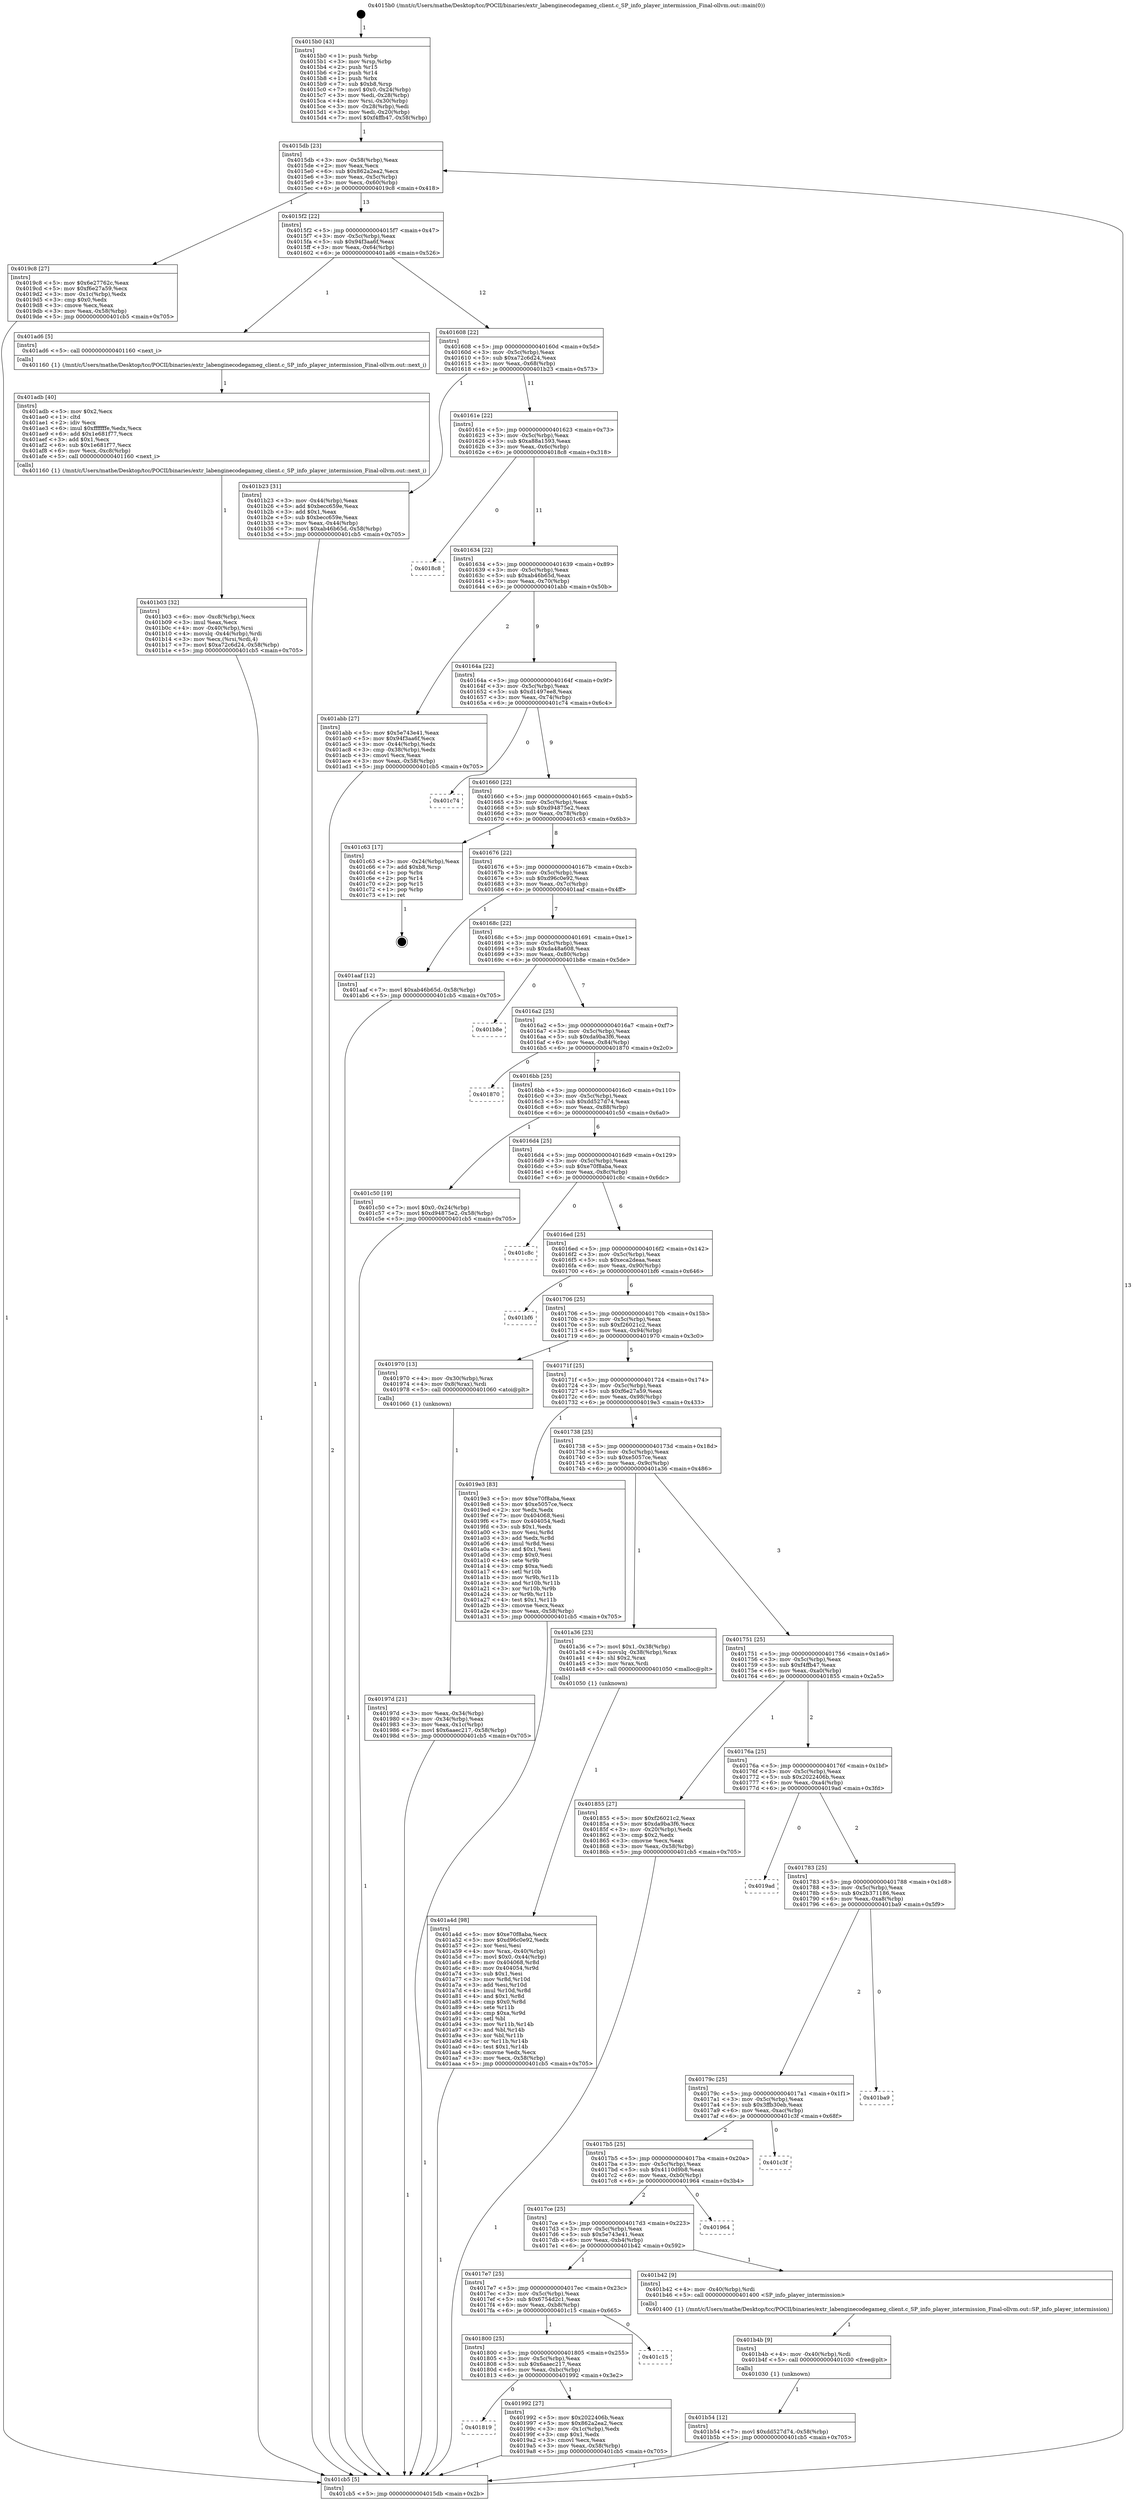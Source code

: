 digraph "0x4015b0" {
  label = "0x4015b0 (/mnt/c/Users/mathe/Desktop/tcc/POCII/binaries/extr_labenginecodegameg_client.c_SP_info_player_intermission_Final-ollvm.out::main(0))"
  labelloc = "t"
  node[shape=record]

  Entry [label="",width=0.3,height=0.3,shape=circle,fillcolor=black,style=filled]
  "0x4015db" [label="{
     0x4015db [23]\l
     | [instrs]\l
     &nbsp;&nbsp;0x4015db \<+3\>: mov -0x58(%rbp),%eax\l
     &nbsp;&nbsp;0x4015de \<+2\>: mov %eax,%ecx\l
     &nbsp;&nbsp;0x4015e0 \<+6\>: sub $0x862a2ea2,%ecx\l
     &nbsp;&nbsp;0x4015e6 \<+3\>: mov %eax,-0x5c(%rbp)\l
     &nbsp;&nbsp;0x4015e9 \<+3\>: mov %ecx,-0x60(%rbp)\l
     &nbsp;&nbsp;0x4015ec \<+6\>: je 00000000004019c8 \<main+0x418\>\l
  }"]
  "0x4019c8" [label="{
     0x4019c8 [27]\l
     | [instrs]\l
     &nbsp;&nbsp;0x4019c8 \<+5\>: mov $0x6e27762c,%eax\l
     &nbsp;&nbsp;0x4019cd \<+5\>: mov $0xf6e27a59,%ecx\l
     &nbsp;&nbsp;0x4019d2 \<+3\>: mov -0x1c(%rbp),%edx\l
     &nbsp;&nbsp;0x4019d5 \<+3\>: cmp $0x0,%edx\l
     &nbsp;&nbsp;0x4019d8 \<+3\>: cmove %ecx,%eax\l
     &nbsp;&nbsp;0x4019db \<+3\>: mov %eax,-0x58(%rbp)\l
     &nbsp;&nbsp;0x4019de \<+5\>: jmp 0000000000401cb5 \<main+0x705\>\l
  }"]
  "0x4015f2" [label="{
     0x4015f2 [22]\l
     | [instrs]\l
     &nbsp;&nbsp;0x4015f2 \<+5\>: jmp 00000000004015f7 \<main+0x47\>\l
     &nbsp;&nbsp;0x4015f7 \<+3\>: mov -0x5c(%rbp),%eax\l
     &nbsp;&nbsp;0x4015fa \<+5\>: sub $0x94f3aa6f,%eax\l
     &nbsp;&nbsp;0x4015ff \<+3\>: mov %eax,-0x64(%rbp)\l
     &nbsp;&nbsp;0x401602 \<+6\>: je 0000000000401ad6 \<main+0x526\>\l
  }"]
  Exit [label="",width=0.3,height=0.3,shape=circle,fillcolor=black,style=filled,peripheries=2]
  "0x401ad6" [label="{
     0x401ad6 [5]\l
     | [instrs]\l
     &nbsp;&nbsp;0x401ad6 \<+5\>: call 0000000000401160 \<next_i\>\l
     | [calls]\l
     &nbsp;&nbsp;0x401160 \{1\} (/mnt/c/Users/mathe/Desktop/tcc/POCII/binaries/extr_labenginecodegameg_client.c_SP_info_player_intermission_Final-ollvm.out::next_i)\l
  }"]
  "0x401608" [label="{
     0x401608 [22]\l
     | [instrs]\l
     &nbsp;&nbsp;0x401608 \<+5\>: jmp 000000000040160d \<main+0x5d\>\l
     &nbsp;&nbsp;0x40160d \<+3\>: mov -0x5c(%rbp),%eax\l
     &nbsp;&nbsp;0x401610 \<+5\>: sub $0xa72c6d24,%eax\l
     &nbsp;&nbsp;0x401615 \<+3\>: mov %eax,-0x68(%rbp)\l
     &nbsp;&nbsp;0x401618 \<+6\>: je 0000000000401b23 \<main+0x573\>\l
  }"]
  "0x401b54" [label="{
     0x401b54 [12]\l
     | [instrs]\l
     &nbsp;&nbsp;0x401b54 \<+7\>: movl $0xdd527d74,-0x58(%rbp)\l
     &nbsp;&nbsp;0x401b5b \<+5\>: jmp 0000000000401cb5 \<main+0x705\>\l
  }"]
  "0x401b23" [label="{
     0x401b23 [31]\l
     | [instrs]\l
     &nbsp;&nbsp;0x401b23 \<+3\>: mov -0x44(%rbp),%eax\l
     &nbsp;&nbsp;0x401b26 \<+5\>: add $0xbecc659e,%eax\l
     &nbsp;&nbsp;0x401b2b \<+3\>: add $0x1,%eax\l
     &nbsp;&nbsp;0x401b2e \<+5\>: sub $0xbecc659e,%eax\l
     &nbsp;&nbsp;0x401b33 \<+3\>: mov %eax,-0x44(%rbp)\l
     &nbsp;&nbsp;0x401b36 \<+7\>: movl $0xab46b65d,-0x58(%rbp)\l
     &nbsp;&nbsp;0x401b3d \<+5\>: jmp 0000000000401cb5 \<main+0x705\>\l
  }"]
  "0x40161e" [label="{
     0x40161e [22]\l
     | [instrs]\l
     &nbsp;&nbsp;0x40161e \<+5\>: jmp 0000000000401623 \<main+0x73\>\l
     &nbsp;&nbsp;0x401623 \<+3\>: mov -0x5c(%rbp),%eax\l
     &nbsp;&nbsp;0x401626 \<+5\>: sub $0xa88a1593,%eax\l
     &nbsp;&nbsp;0x40162b \<+3\>: mov %eax,-0x6c(%rbp)\l
     &nbsp;&nbsp;0x40162e \<+6\>: je 00000000004018c8 \<main+0x318\>\l
  }"]
  "0x401b4b" [label="{
     0x401b4b [9]\l
     | [instrs]\l
     &nbsp;&nbsp;0x401b4b \<+4\>: mov -0x40(%rbp),%rdi\l
     &nbsp;&nbsp;0x401b4f \<+5\>: call 0000000000401030 \<free@plt\>\l
     | [calls]\l
     &nbsp;&nbsp;0x401030 \{1\} (unknown)\l
  }"]
  "0x4018c8" [label="{
     0x4018c8\l
  }", style=dashed]
  "0x401634" [label="{
     0x401634 [22]\l
     | [instrs]\l
     &nbsp;&nbsp;0x401634 \<+5\>: jmp 0000000000401639 \<main+0x89\>\l
     &nbsp;&nbsp;0x401639 \<+3\>: mov -0x5c(%rbp),%eax\l
     &nbsp;&nbsp;0x40163c \<+5\>: sub $0xab46b65d,%eax\l
     &nbsp;&nbsp;0x401641 \<+3\>: mov %eax,-0x70(%rbp)\l
     &nbsp;&nbsp;0x401644 \<+6\>: je 0000000000401abb \<main+0x50b\>\l
  }"]
  "0x401b03" [label="{
     0x401b03 [32]\l
     | [instrs]\l
     &nbsp;&nbsp;0x401b03 \<+6\>: mov -0xc8(%rbp),%ecx\l
     &nbsp;&nbsp;0x401b09 \<+3\>: imul %eax,%ecx\l
     &nbsp;&nbsp;0x401b0c \<+4\>: mov -0x40(%rbp),%rsi\l
     &nbsp;&nbsp;0x401b10 \<+4\>: movslq -0x44(%rbp),%rdi\l
     &nbsp;&nbsp;0x401b14 \<+3\>: mov %ecx,(%rsi,%rdi,4)\l
     &nbsp;&nbsp;0x401b17 \<+7\>: movl $0xa72c6d24,-0x58(%rbp)\l
     &nbsp;&nbsp;0x401b1e \<+5\>: jmp 0000000000401cb5 \<main+0x705\>\l
  }"]
  "0x401abb" [label="{
     0x401abb [27]\l
     | [instrs]\l
     &nbsp;&nbsp;0x401abb \<+5\>: mov $0x5e743e41,%eax\l
     &nbsp;&nbsp;0x401ac0 \<+5\>: mov $0x94f3aa6f,%ecx\l
     &nbsp;&nbsp;0x401ac5 \<+3\>: mov -0x44(%rbp),%edx\l
     &nbsp;&nbsp;0x401ac8 \<+3\>: cmp -0x38(%rbp),%edx\l
     &nbsp;&nbsp;0x401acb \<+3\>: cmovl %ecx,%eax\l
     &nbsp;&nbsp;0x401ace \<+3\>: mov %eax,-0x58(%rbp)\l
     &nbsp;&nbsp;0x401ad1 \<+5\>: jmp 0000000000401cb5 \<main+0x705\>\l
  }"]
  "0x40164a" [label="{
     0x40164a [22]\l
     | [instrs]\l
     &nbsp;&nbsp;0x40164a \<+5\>: jmp 000000000040164f \<main+0x9f\>\l
     &nbsp;&nbsp;0x40164f \<+3\>: mov -0x5c(%rbp),%eax\l
     &nbsp;&nbsp;0x401652 \<+5\>: sub $0xd1497ee8,%eax\l
     &nbsp;&nbsp;0x401657 \<+3\>: mov %eax,-0x74(%rbp)\l
     &nbsp;&nbsp;0x40165a \<+6\>: je 0000000000401c74 \<main+0x6c4\>\l
  }"]
  "0x401adb" [label="{
     0x401adb [40]\l
     | [instrs]\l
     &nbsp;&nbsp;0x401adb \<+5\>: mov $0x2,%ecx\l
     &nbsp;&nbsp;0x401ae0 \<+1\>: cltd\l
     &nbsp;&nbsp;0x401ae1 \<+2\>: idiv %ecx\l
     &nbsp;&nbsp;0x401ae3 \<+6\>: imul $0xfffffffe,%edx,%ecx\l
     &nbsp;&nbsp;0x401ae9 \<+6\>: add $0x1e681f77,%ecx\l
     &nbsp;&nbsp;0x401aef \<+3\>: add $0x1,%ecx\l
     &nbsp;&nbsp;0x401af2 \<+6\>: sub $0x1e681f77,%ecx\l
     &nbsp;&nbsp;0x401af8 \<+6\>: mov %ecx,-0xc8(%rbp)\l
     &nbsp;&nbsp;0x401afe \<+5\>: call 0000000000401160 \<next_i\>\l
     | [calls]\l
     &nbsp;&nbsp;0x401160 \{1\} (/mnt/c/Users/mathe/Desktop/tcc/POCII/binaries/extr_labenginecodegameg_client.c_SP_info_player_intermission_Final-ollvm.out::next_i)\l
  }"]
  "0x401c74" [label="{
     0x401c74\l
  }", style=dashed]
  "0x401660" [label="{
     0x401660 [22]\l
     | [instrs]\l
     &nbsp;&nbsp;0x401660 \<+5\>: jmp 0000000000401665 \<main+0xb5\>\l
     &nbsp;&nbsp;0x401665 \<+3\>: mov -0x5c(%rbp),%eax\l
     &nbsp;&nbsp;0x401668 \<+5\>: sub $0xd94875e2,%eax\l
     &nbsp;&nbsp;0x40166d \<+3\>: mov %eax,-0x78(%rbp)\l
     &nbsp;&nbsp;0x401670 \<+6\>: je 0000000000401c63 \<main+0x6b3\>\l
  }"]
  "0x401a4d" [label="{
     0x401a4d [98]\l
     | [instrs]\l
     &nbsp;&nbsp;0x401a4d \<+5\>: mov $0xe70f8aba,%ecx\l
     &nbsp;&nbsp;0x401a52 \<+5\>: mov $0xd96c0e92,%edx\l
     &nbsp;&nbsp;0x401a57 \<+2\>: xor %esi,%esi\l
     &nbsp;&nbsp;0x401a59 \<+4\>: mov %rax,-0x40(%rbp)\l
     &nbsp;&nbsp;0x401a5d \<+7\>: movl $0x0,-0x44(%rbp)\l
     &nbsp;&nbsp;0x401a64 \<+8\>: mov 0x404068,%r8d\l
     &nbsp;&nbsp;0x401a6c \<+8\>: mov 0x404054,%r9d\l
     &nbsp;&nbsp;0x401a74 \<+3\>: sub $0x1,%esi\l
     &nbsp;&nbsp;0x401a77 \<+3\>: mov %r8d,%r10d\l
     &nbsp;&nbsp;0x401a7a \<+3\>: add %esi,%r10d\l
     &nbsp;&nbsp;0x401a7d \<+4\>: imul %r10d,%r8d\l
     &nbsp;&nbsp;0x401a81 \<+4\>: and $0x1,%r8d\l
     &nbsp;&nbsp;0x401a85 \<+4\>: cmp $0x0,%r8d\l
     &nbsp;&nbsp;0x401a89 \<+4\>: sete %r11b\l
     &nbsp;&nbsp;0x401a8d \<+4\>: cmp $0xa,%r9d\l
     &nbsp;&nbsp;0x401a91 \<+3\>: setl %bl\l
     &nbsp;&nbsp;0x401a94 \<+3\>: mov %r11b,%r14b\l
     &nbsp;&nbsp;0x401a97 \<+3\>: and %bl,%r14b\l
     &nbsp;&nbsp;0x401a9a \<+3\>: xor %bl,%r11b\l
     &nbsp;&nbsp;0x401a9d \<+3\>: or %r11b,%r14b\l
     &nbsp;&nbsp;0x401aa0 \<+4\>: test $0x1,%r14b\l
     &nbsp;&nbsp;0x401aa4 \<+3\>: cmovne %edx,%ecx\l
     &nbsp;&nbsp;0x401aa7 \<+3\>: mov %ecx,-0x58(%rbp)\l
     &nbsp;&nbsp;0x401aaa \<+5\>: jmp 0000000000401cb5 \<main+0x705\>\l
  }"]
  "0x401c63" [label="{
     0x401c63 [17]\l
     | [instrs]\l
     &nbsp;&nbsp;0x401c63 \<+3\>: mov -0x24(%rbp),%eax\l
     &nbsp;&nbsp;0x401c66 \<+7\>: add $0xb8,%rsp\l
     &nbsp;&nbsp;0x401c6d \<+1\>: pop %rbx\l
     &nbsp;&nbsp;0x401c6e \<+2\>: pop %r14\l
     &nbsp;&nbsp;0x401c70 \<+2\>: pop %r15\l
     &nbsp;&nbsp;0x401c72 \<+1\>: pop %rbp\l
     &nbsp;&nbsp;0x401c73 \<+1\>: ret\l
  }"]
  "0x401676" [label="{
     0x401676 [22]\l
     | [instrs]\l
     &nbsp;&nbsp;0x401676 \<+5\>: jmp 000000000040167b \<main+0xcb\>\l
     &nbsp;&nbsp;0x40167b \<+3\>: mov -0x5c(%rbp),%eax\l
     &nbsp;&nbsp;0x40167e \<+5\>: sub $0xd96c0e92,%eax\l
     &nbsp;&nbsp;0x401683 \<+3\>: mov %eax,-0x7c(%rbp)\l
     &nbsp;&nbsp;0x401686 \<+6\>: je 0000000000401aaf \<main+0x4ff\>\l
  }"]
  "0x401819" [label="{
     0x401819\l
  }", style=dashed]
  "0x401aaf" [label="{
     0x401aaf [12]\l
     | [instrs]\l
     &nbsp;&nbsp;0x401aaf \<+7\>: movl $0xab46b65d,-0x58(%rbp)\l
     &nbsp;&nbsp;0x401ab6 \<+5\>: jmp 0000000000401cb5 \<main+0x705\>\l
  }"]
  "0x40168c" [label="{
     0x40168c [22]\l
     | [instrs]\l
     &nbsp;&nbsp;0x40168c \<+5\>: jmp 0000000000401691 \<main+0xe1\>\l
     &nbsp;&nbsp;0x401691 \<+3\>: mov -0x5c(%rbp),%eax\l
     &nbsp;&nbsp;0x401694 \<+5\>: sub $0xda48a608,%eax\l
     &nbsp;&nbsp;0x401699 \<+3\>: mov %eax,-0x80(%rbp)\l
     &nbsp;&nbsp;0x40169c \<+6\>: je 0000000000401b8e \<main+0x5de\>\l
  }"]
  "0x401992" [label="{
     0x401992 [27]\l
     | [instrs]\l
     &nbsp;&nbsp;0x401992 \<+5\>: mov $0x2022406b,%eax\l
     &nbsp;&nbsp;0x401997 \<+5\>: mov $0x862a2ea2,%ecx\l
     &nbsp;&nbsp;0x40199c \<+3\>: mov -0x1c(%rbp),%edx\l
     &nbsp;&nbsp;0x40199f \<+3\>: cmp $0x1,%edx\l
     &nbsp;&nbsp;0x4019a2 \<+3\>: cmovl %ecx,%eax\l
     &nbsp;&nbsp;0x4019a5 \<+3\>: mov %eax,-0x58(%rbp)\l
     &nbsp;&nbsp;0x4019a8 \<+5\>: jmp 0000000000401cb5 \<main+0x705\>\l
  }"]
  "0x401b8e" [label="{
     0x401b8e\l
  }", style=dashed]
  "0x4016a2" [label="{
     0x4016a2 [25]\l
     | [instrs]\l
     &nbsp;&nbsp;0x4016a2 \<+5\>: jmp 00000000004016a7 \<main+0xf7\>\l
     &nbsp;&nbsp;0x4016a7 \<+3\>: mov -0x5c(%rbp),%eax\l
     &nbsp;&nbsp;0x4016aa \<+5\>: sub $0xda9ba3f6,%eax\l
     &nbsp;&nbsp;0x4016af \<+6\>: mov %eax,-0x84(%rbp)\l
     &nbsp;&nbsp;0x4016b5 \<+6\>: je 0000000000401870 \<main+0x2c0\>\l
  }"]
  "0x401800" [label="{
     0x401800 [25]\l
     | [instrs]\l
     &nbsp;&nbsp;0x401800 \<+5\>: jmp 0000000000401805 \<main+0x255\>\l
     &nbsp;&nbsp;0x401805 \<+3\>: mov -0x5c(%rbp),%eax\l
     &nbsp;&nbsp;0x401808 \<+5\>: sub $0x6aaec217,%eax\l
     &nbsp;&nbsp;0x40180d \<+6\>: mov %eax,-0xbc(%rbp)\l
     &nbsp;&nbsp;0x401813 \<+6\>: je 0000000000401992 \<main+0x3e2\>\l
  }"]
  "0x401870" [label="{
     0x401870\l
  }", style=dashed]
  "0x4016bb" [label="{
     0x4016bb [25]\l
     | [instrs]\l
     &nbsp;&nbsp;0x4016bb \<+5\>: jmp 00000000004016c0 \<main+0x110\>\l
     &nbsp;&nbsp;0x4016c0 \<+3\>: mov -0x5c(%rbp),%eax\l
     &nbsp;&nbsp;0x4016c3 \<+5\>: sub $0xdd527d74,%eax\l
     &nbsp;&nbsp;0x4016c8 \<+6\>: mov %eax,-0x88(%rbp)\l
     &nbsp;&nbsp;0x4016ce \<+6\>: je 0000000000401c50 \<main+0x6a0\>\l
  }"]
  "0x401c15" [label="{
     0x401c15\l
  }", style=dashed]
  "0x401c50" [label="{
     0x401c50 [19]\l
     | [instrs]\l
     &nbsp;&nbsp;0x401c50 \<+7\>: movl $0x0,-0x24(%rbp)\l
     &nbsp;&nbsp;0x401c57 \<+7\>: movl $0xd94875e2,-0x58(%rbp)\l
     &nbsp;&nbsp;0x401c5e \<+5\>: jmp 0000000000401cb5 \<main+0x705\>\l
  }"]
  "0x4016d4" [label="{
     0x4016d4 [25]\l
     | [instrs]\l
     &nbsp;&nbsp;0x4016d4 \<+5\>: jmp 00000000004016d9 \<main+0x129\>\l
     &nbsp;&nbsp;0x4016d9 \<+3\>: mov -0x5c(%rbp),%eax\l
     &nbsp;&nbsp;0x4016dc \<+5\>: sub $0xe70f8aba,%eax\l
     &nbsp;&nbsp;0x4016e1 \<+6\>: mov %eax,-0x8c(%rbp)\l
     &nbsp;&nbsp;0x4016e7 \<+6\>: je 0000000000401c8c \<main+0x6dc\>\l
  }"]
  "0x4017e7" [label="{
     0x4017e7 [25]\l
     | [instrs]\l
     &nbsp;&nbsp;0x4017e7 \<+5\>: jmp 00000000004017ec \<main+0x23c\>\l
     &nbsp;&nbsp;0x4017ec \<+3\>: mov -0x5c(%rbp),%eax\l
     &nbsp;&nbsp;0x4017ef \<+5\>: sub $0x6754d2c1,%eax\l
     &nbsp;&nbsp;0x4017f4 \<+6\>: mov %eax,-0xb8(%rbp)\l
     &nbsp;&nbsp;0x4017fa \<+6\>: je 0000000000401c15 \<main+0x665\>\l
  }"]
  "0x401c8c" [label="{
     0x401c8c\l
  }", style=dashed]
  "0x4016ed" [label="{
     0x4016ed [25]\l
     | [instrs]\l
     &nbsp;&nbsp;0x4016ed \<+5\>: jmp 00000000004016f2 \<main+0x142\>\l
     &nbsp;&nbsp;0x4016f2 \<+3\>: mov -0x5c(%rbp),%eax\l
     &nbsp;&nbsp;0x4016f5 \<+5\>: sub $0xeca2deaa,%eax\l
     &nbsp;&nbsp;0x4016fa \<+6\>: mov %eax,-0x90(%rbp)\l
     &nbsp;&nbsp;0x401700 \<+6\>: je 0000000000401bf6 \<main+0x646\>\l
  }"]
  "0x401b42" [label="{
     0x401b42 [9]\l
     | [instrs]\l
     &nbsp;&nbsp;0x401b42 \<+4\>: mov -0x40(%rbp),%rdi\l
     &nbsp;&nbsp;0x401b46 \<+5\>: call 0000000000401400 \<SP_info_player_intermission\>\l
     | [calls]\l
     &nbsp;&nbsp;0x401400 \{1\} (/mnt/c/Users/mathe/Desktop/tcc/POCII/binaries/extr_labenginecodegameg_client.c_SP_info_player_intermission_Final-ollvm.out::SP_info_player_intermission)\l
  }"]
  "0x401bf6" [label="{
     0x401bf6\l
  }", style=dashed]
  "0x401706" [label="{
     0x401706 [25]\l
     | [instrs]\l
     &nbsp;&nbsp;0x401706 \<+5\>: jmp 000000000040170b \<main+0x15b\>\l
     &nbsp;&nbsp;0x40170b \<+3\>: mov -0x5c(%rbp),%eax\l
     &nbsp;&nbsp;0x40170e \<+5\>: sub $0xf26021c2,%eax\l
     &nbsp;&nbsp;0x401713 \<+6\>: mov %eax,-0x94(%rbp)\l
     &nbsp;&nbsp;0x401719 \<+6\>: je 0000000000401970 \<main+0x3c0\>\l
  }"]
  "0x4017ce" [label="{
     0x4017ce [25]\l
     | [instrs]\l
     &nbsp;&nbsp;0x4017ce \<+5\>: jmp 00000000004017d3 \<main+0x223\>\l
     &nbsp;&nbsp;0x4017d3 \<+3\>: mov -0x5c(%rbp),%eax\l
     &nbsp;&nbsp;0x4017d6 \<+5\>: sub $0x5e743e41,%eax\l
     &nbsp;&nbsp;0x4017db \<+6\>: mov %eax,-0xb4(%rbp)\l
     &nbsp;&nbsp;0x4017e1 \<+6\>: je 0000000000401b42 \<main+0x592\>\l
  }"]
  "0x401970" [label="{
     0x401970 [13]\l
     | [instrs]\l
     &nbsp;&nbsp;0x401970 \<+4\>: mov -0x30(%rbp),%rax\l
     &nbsp;&nbsp;0x401974 \<+4\>: mov 0x8(%rax),%rdi\l
     &nbsp;&nbsp;0x401978 \<+5\>: call 0000000000401060 \<atoi@plt\>\l
     | [calls]\l
     &nbsp;&nbsp;0x401060 \{1\} (unknown)\l
  }"]
  "0x40171f" [label="{
     0x40171f [25]\l
     | [instrs]\l
     &nbsp;&nbsp;0x40171f \<+5\>: jmp 0000000000401724 \<main+0x174\>\l
     &nbsp;&nbsp;0x401724 \<+3\>: mov -0x5c(%rbp),%eax\l
     &nbsp;&nbsp;0x401727 \<+5\>: sub $0xf6e27a59,%eax\l
     &nbsp;&nbsp;0x40172c \<+6\>: mov %eax,-0x98(%rbp)\l
     &nbsp;&nbsp;0x401732 \<+6\>: je 00000000004019e3 \<main+0x433\>\l
  }"]
  "0x401964" [label="{
     0x401964\l
  }", style=dashed]
  "0x4019e3" [label="{
     0x4019e3 [83]\l
     | [instrs]\l
     &nbsp;&nbsp;0x4019e3 \<+5\>: mov $0xe70f8aba,%eax\l
     &nbsp;&nbsp;0x4019e8 \<+5\>: mov $0xe5057ce,%ecx\l
     &nbsp;&nbsp;0x4019ed \<+2\>: xor %edx,%edx\l
     &nbsp;&nbsp;0x4019ef \<+7\>: mov 0x404068,%esi\l
     &nbsp;&nbsp;0x4019f6 \<+7\>: mov 0x404054,%edi\l
     &nbsp;&nbsp;0x4019fd \<+3\>: sub $0x1,%edx\l
     &nbsp;&nbsp;0x401a00 \<+3\>: mov %esi,%r8d\l
     &nbsp;&nbsp;0x401a03 \<+3\>: add %edx,%r8d\l
     &nbsp;&nbsp;0x401a06 \<+4\>: imul %r8d,%esi\l
     &nbsp;&nbsp;0x401a0a \<+3\>: and $0x1,%esi\l
     &nbsp;&nbsp;0x401a0d \<+3\>: cmp $0x0,%esi\l
     &nbsp;&nbsp;0x401a10 \<+4\>: sete %r9b\l
     &nbsp;&nbsp;0x401a14 \<+3\>: cmp $0xa,%edi\l
     &nbsp;&nbsp;0x401a17 \<+4\>: setl %r10b\l
     &nbsp;&nbsp;0x401a1b \<+3\>: mov %r9b,%r11b\l
     &nbsp;&nbsp;0x401a1e \<+3\>: and %r10b,%r11b\l
     &nbsp;&nbsp;0x401a21 \<+3\>: xor %r10b,%r9b\l
     &nbsp;&nbsp;0x401a24 \<+3\>: or %r9b,%r11b\l
     &nbsp;&nbsp;0x401a27 \<+4\>: test $0x1,%r11b\l
     &nbsp;&nbsp;0x401a2b \<+3\>: cmovne %ecx,%eax\l
     &nbsp;&nbsp;0x401a2e \<+3\>: mov %eax,-0x58(%rbp)\l
     &nbsp;&nbsp;0x401a31 \<+5\>: jmp 0000000000401cb5 \<main+0x705\>\l
  }"]
  "0x401738" [label="{
     0x401738 [25]\l
     | [instrs]\l
     &nbsp;&nbsp;0x401738 \<+5\>: jmp 000000000040173d \<main+0x18d\>\l
     &nbsp;&nbsp;0x40173d \<+3\>: mov -0x5c(%rbp),%eax\l
     &nbsp;&nbsp;0x401740 \<+5\>: sub $0xe5057ce,%eax\l
     &nbsp;&nbsp;0x401745 \<+6\>: mov %eax,-0x9c(%rbp)\l
     &nbsp;&nbsp;0x40174b \<+6\>: je 0000000000401a36 \<main+0x486\>\l
  }"]
  "0x4017b5" [label="{
     0x4017b5 [25]\l
     | [instrs]\l
     &nbsp;&nbsp;0x4017b5 \<+5\>: jmp 00000000004017ba \<main+0x20a\>\l
     &nbsp;&nbsp;0x4017ba \<+3\>: mov -0x5c(%rbp),%eax\l
     &nbsp;&nbsp;0x4017bd \<+5\>: sub $0x4110d9b8,%eax\l
     &nbsp;&nbsp;0x4017c2 \<+6\>: mov %eax,-0xb0(%rbp)\l
     &nbsp;&nbsp;0x4017c8 \<+6\>: je 0000000000401964 \<main+0x3b4\>\l
  }"]
  "0x401a36" [label="{
     0x401a36 [23]\l
     | [instrs]\l
     &nbsp;&nbsp;0x401a36 \<+7\>: movl $0x1,-0x38(%rbp)\l
     &nbsp;&nbsp;0x401a3d \<+4\>: movslq -0x38(%rbp),%rax\l
     &nbsp;&nbsp;0x401a41 \<+4\>: shl $0x2,%rax\l
     &nbsp;&nbsp;0x401a45 \<+3\>: mov %rax,%rdi\l
     &nbsp;&nbsp;0x401a48 \<+5\>: call 0000000000401050 \<malloc@plt\>\l
     | [calls]\l
     &nbsp;&nbsp;0x401050 \{1\} (unknown)\l
  }"]
  "0x401751" [label="{
     0x401751 [25]\l
     | [instrs]\l
     &nbsp;&nbsp;0x401751 \<+5\>: jmp 0000000000401756 \<main+0x1a6\>\l
     &nbsp;&nbsp;0x401756 \<+3\>: mov -0x5c(%rbp),%eax\l
     &nbsp;&nbsp;0x401759 \<+5\>: sub $0xf4ffb47,%eax\l
     &nbsp;&nbsp;0x40175e \<+6\>: mov %eax,-0xa0(%rbp)\l
     &nbsp;&nbsp;0x401764 \<+6\>: je 0000000000401855 \<main+0x2a5\>\l
  }"]
  "0x401c3f" [label="{
     0x401c3f\l
  }", style=dashed]
  "0x401855" [label="{
     0x401855 [27]\l
     | [instrs]\l
     &nbsp;&nbsp;0x401855 \<+5\>: mov $0xf26021c2,%eax\l
     &nbsp;&nbsp;0x40185a \<+5\>: mov $0xda9ba3f6,%ecx\l
     &nbsp;&nbsp;0x40185f \<+3\>: mov -0x20(%rbp),%edx\l
     &nbsp;&nbsp;0x401862 \<+3\>: cmp $0x2,%edx\l
     &nbsp;&nbsp;0x401865 \<+3\>: cmovne %ecx,%eax\l
     &nbsp;&nbsp;0x401868 \<+3\>: mov %eax,-0x58(%rbp)\l
     &nbsp;&nbsp;0x40186b \<+5\>: jmp 0000000000401cb5 \<main+0x705\>\l
  }"]
  "0x40176a" [label="{
     0x40176a [25]\l
     | [instrs]\l
     &nbsp;&nbsp;0x40176a \<+5\>: jmp 000000000040176f \<main+0x1bf\>\l
     &nbsp;&nbsp;0x40176f \<+3\>: mov -0x5c(%rbp),%eax\l
     &nbsp;&nbsp;0x401772 \<+5\>: sub $0x2022406b,%eax\l
     &nbsp;&nbsp;0x401777 \<+6\>: mov %eax,-0xa4(%rbp)\l
     &nbsp;&nbsp;0x40177d \<+6\>: je 00000000004019ad \<main+0x3fd\>\l
  }"]
  "0x401cb5" [label="{
     0x401cb5 [5]\l
     | [instrs]\l
     &nbsp;&nbsp;0x401cb5 \<+5\>: jmp 00000000004015db \<main+0x2b\>\l
  }"]
  "0x4015b0" [label="{
     0x4015b0 [43]\l
     | [instrs]\l
     &nbsp;&nbsp;0x4015b0 \<+1\>: push %rbp\l
     &nbsp;&nbsp;0x4015b1 \<+3\>: mov %rsp,%rbp\l
     &nbsp;&nbsp;0x4015b4 \<+2\>: push %r15\l
     &nbsp;&nbsp;0x4015b6 \<+2\>: push %r14\l
     &nbsp;&nbsp;0x4015b8 \<+1\>: push %rbx\l
     &nbsp;&nbsp;0x4015b9 \<+7\>: sub $0xb8,%rsp\l
     &nbsp;&nbsp;0x4015c0 \<+7\>: movl $0x0,-0x24(%rbp)\l
     &nbsp;&nbsp;0x4015c7 \<+3\>: mov %edi,-0x28(%rbp)\l
     &nbsp;&nbsp;0x4015ca \<+4\>: mov %rsi,-0x30(%rbp)\l
     &nbsp;&nbsp;0x4015ce \<+3\>: mov -0x28(%rbp),%edi\l
     &nbsp;&nbsp;0x4015d1 \<+3\>: mov %edi,-0x20(%rbp)\l
     &nbsp;&nbsp;0x4015d4 \<+7\>: movl $0xf4ffb47,-0x58(%rbp)\l
  }"]
  "0x40197d" [label="{
     0x40197d [21]\l
     | [instrs]\l
     &nbsp;&nbsp;0x40197d \<+3\>: mov %eax,-0x34(%rbp)\l
     &nbsp;&nbsp;0x401980 \<+3\>: mov -0x34(%rbp),%eax\l
     &nbsp;&nbsp;0x401983 \<+3\>: mov %eax,-0x1c(%rbp)\l
     &nbsp;&nbsp;0x401986 \<+7\>: movl $0x6aaec217,-0x58(%rbp)\l
     &nbsp;&nbsp;0x40198d \<+5\>: jmp 0000000000401cb5 \<main+0x705\>\l
  }"]
  "0x40179c" [label="{
     0x40179c [25]\l
     | [instrs]\l
     &nbsp;&nbsp;0x40179c \<+5\>: jmp 00000000004017a1 \<main+0x1f1\>\l
     &nbsp;&nbsp;0x4017a1 \<+3\>: mov -0x5c(%rbp),%eax\l
     &nbsp;&nbsp;0x4017a4 \<+5\>: sub $0x3ffb30eb,%eax\l
     &nbsp;&nbsp;0x4017a9 \<+6\>: mov %eax,-0xac(%rbp)\l
     &nbsp;&nbsp;0x4017af \<+6\>: je 0000000000401c3f \<main+0x68f\>\l
  }"]
  "0x4019ad" [label="{
     0x4019ad\l
  }", style=dashed]
  "0x401783" [label="{
     0x401783 [25]\l
     | [instrs]\l
     &nbsp;&nbsp;0x401783 \<+5\>: jmp 0000000000401788 \<main+0x1d8\>\l
     &nbsp;&nbsp;0x401788 \<+3\>: mov -0x5c(%rbp),%eax\l
     &nbsp;&nbsp;0x40178b \<+5\>: sub $0x2b371186,%eax\l
     &nbsp;&nbsp;0x401790 \<+6\>: mov %eax,-0xa8(%rbp)\l
     &nbsp;&nbsp;0x401796 \<+6\>: je 0000000000401ba9 \<main+0x5f9\>\l
  }"]
  "0x401ba9" [label="{
     0x401ba9\l
  }", style=dashed]
  Entry -> "0x4015b0" [label=" 1"]
  "0x4015db" -> "0x4019c8" [label=" 1"]
  "0x4015db" -> "0x4015f2" [label=" 13"]
  "0x401c63" -> Exit [label=" 1"]
  "0x4015f2" -> "0x401ad6" [label=" 1"]
  "0x4015f2" -> "0x401608" [label=" 12"]
  "0x401c50" -> "0x401cb5" [label=" 1"]
  "0x401608" -> "0x401b23" [label=" 1"]
  "0x401608" -> "0x40161e" [label=" 11"]
  "0x401b54" -> "0x401cb5" [label=" 1"]
  "0x40161e" -> "0x4018c8" [label=" 0"]
  "0x40161e" -> "0x401634" [label=" 11"]
  "0x401b4b" -> "0x401b54" [label=" 1"]
  "0x401634" -> "0x401abb" [label=" 2"]
  "0x401634" -> "0x40164a" [label=" 9"]
  "0x401b42" -> "0x401b4b" [label=" 1"]
  "0x40164a" -> "0x401c74" [label=" 0"]
  "0x40164a" -> "0x401660" [label=" 9"]
  "0x401b23" -> "0x401cb5" [label=" 1"]
  "0x401660" -> "0x401c63" [label=" 1"]
  "0x401660" -> "0x401676" [label=" 8"]
  "0x401b03" -> "0x401cb5" [label=" 1"]
  "0x401676" -> "0x401aaf" [label=" 1"]
  "0x401676" -> "0x40168c" [label=" 7"]
  "0x401adb" -> "0x401b03" [label=" 1"]
  "0x40168c" -> "0x401b8e" [label=" 0"]
  "0x40168c" -> "0x4016a2" [label=" 7"]
  "0x401ad6" -> "0x401adb" [label=" 1"]
  "0x4016a2" -> "0x401870" [label=" 0"]
  "0x4016a2" -> "0x4016bb" [label=" 7"]
  "0x401aaf" -> "0x401cb5" [label=" 1"]
  "0x4016bb" -> "0x401c50" [label=" 1"]
  "0x4016bb" -> "0x4016d4" [label=" 6"]
  "0x401a4d" -> "0x401cb5" [label=" 1"]
  "0x4016d4" -> "0x401c8c" [label=" 0"]
  "0x4016d4" -> "0x4016ed" [label=" 6"]
  "0x4019e3" -> "0x401cb5" [label=" 1"]
  "0x4016ed" -> "0x401bf6" [label=" 0"]
  "0x4016ed" -> "0x401706" [label=" 6"]
  "0x4019c8" -> "0x401cb5" [label=" 1"]
  "0x401706" -> "0x401970" [label=" 1"]
  "0x401706" -> "0x40171f" [label=" 5"]
  "0x401800" -> "0x401819" [label=" 0"]
  "0x40171f" -> "0x4019e3" [label=" 1"]
  "0x40171f" -> "0x401738" [label=" 4"]
  "0x401800" -> "0x401992" [label=" 1"]
  "0x401738" -> "0x401a36" [label=" 1"]
  "0x401738" -> "0x401751" [label=" 3"]
  "0x4017e7" -> "0x401800" [label=" 1"]
  "0x401751" -> "0x401855" [label=" 1"]
  "0x401751" -> "0x40176a" [label=" 2"]
  "0x401855" -> "0x401cb5" [label=" 1"]
  "0x4015b0" -> "0x4015db" [label=" 1"]
  "0x401cb5" -> "0x4015db" [label=" 13"]
  "0x401970" -> "0x40197d" [label=" 1"]
  "0x40197d" -> "0x401cb5" [label=" 1"]
  "0x4017e7" -> "0x401c15" [label=" 0"]
  "0x40176a" -> "0x4019ad" [label=" 0"]
  "0x40176a" -> "0x401783" [label=" 2"]
  "0x4017ce" -> "0x4017e7" [label=" 1"]
  "0x401783" -> "0x401ba9" [label=" 0"]
  "0x401783" -> "0x40179c" [label=" 2"]
  "0x401a36" -> "0x401a4d" [label=" 1"]
  "0x40179c" -> "0x401c3f" [label=" 0"]
  "0x40179c" -> "0x4017b5" [label=" 2"]
  "0x401abb" -> "0x401cb5" [label=" 2"]
  "0x4017b5" -> "0x401964" [label=" 0"]
  "0x4017b5" -> "0x4017ce" [label=" 2"]
  "0x401992" -> "0x401cb5" [label=" 1"]
  "0x4017ce" -> "0x401b42" [label=" 1"]
}
